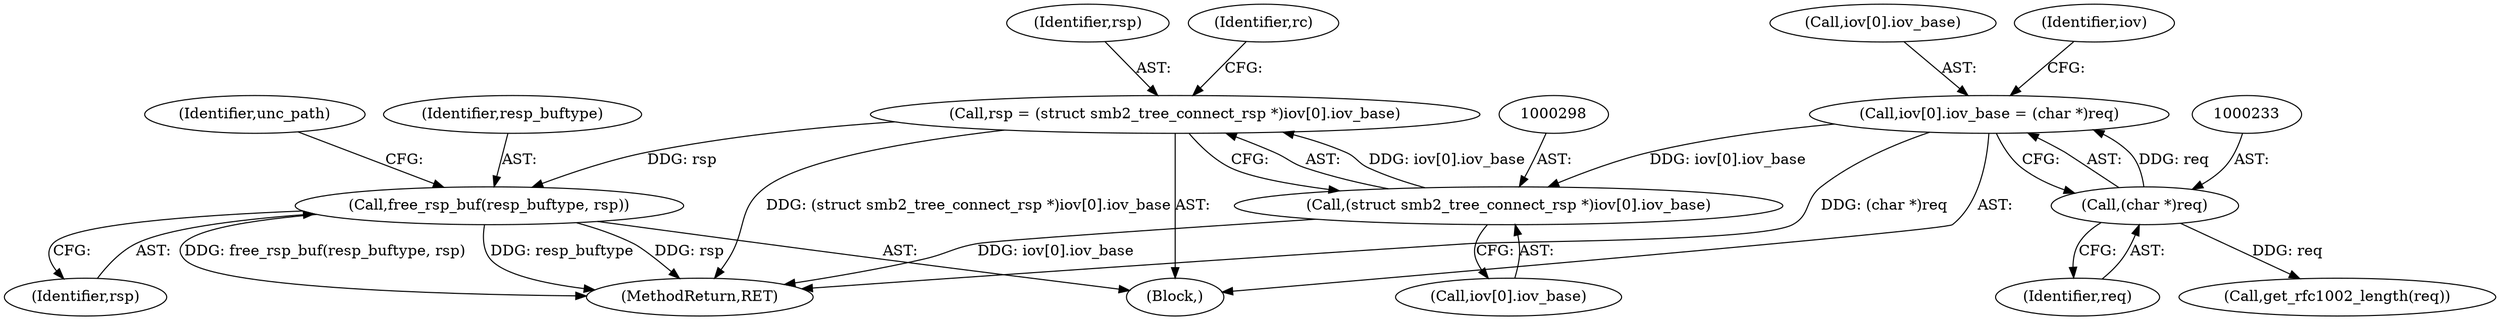 digraph "0_linux_18f39e7be0121317550d03e267e3ebd4dbfbb3ce@API" {
"1000476" [label="(Call,free_rsp_buf(resp_buftype, rsp))"];
"1000295" [label="(Call,rsp = (struct smb2_tree_connect_rsp *)iov[0].iov_base)"];
"1000297" [label="(Call,(struct smb2_tree_connect_rsp *)iov[0].iov_base)"];
"1000226" [label="(Call,iov[0].iov_base = (char *)req)"];
"1000232" [label="(Call,(char *)req)"];
"1000476" [label="(Call,free_rsp_buf(resp_buftype, rsp))"];
"1000114" [label="(Block,)"];
"1000295" [label="(Call,rsp = (struct smb2_tree_connect_rsp *)iov[0].iov_base)"];
"1000299" [label="(Call,iov[0].iov_base)"];
"1000297" [label="(Call,(struct smb2_tree_connect_rsp *)iov[0].iov_base)"];
"1000232" [label="(Call,(char *)req)"];
"1000226" [label="(Call,iov[0].iov_base = (char *)req)"];
"1000296" [label="(Identifier,rsp)"];
"1000227" [label="(Call,iov[0].iov_base)"];
"1000306" [label="(Identifier,rc)"];
"1000505" [label="(MethodReturn,RET)"];
"1000477" [label="(Identifier,resp_buftype)"];
"1000238" [label="(Identifier,iov)"];
"1000234" [label="(Identifier,req)"];
"1000480" [label="(Identifier,unc_path)"];
"1000242" [label="(Call,get_rfc1002_length(req))"];
"1000478" [label="(Identifier,rsp)"];
"1000476" -> "1000114"  [label="AST: "];
"1000476" -> "1000478"  [label="CFG: "];
"1000477" -> "1000476"  [label="AST: "];
"1000478" -> "1000476"  [label="AST: "];
"1000480" -> "1000476"  [label="CFG: "];
"1000476" -> "1000505"  [label="DDG: free_rsp_buf(resp_buftype, rsp)"];
"1000476" -> "1000505"  [label="DDG: resp_buftype"];
"1000476" -> "1000505"  [label="DDG: rsp"];
"1000295" -> "1000476"  [label="DDG: rsp"];
"1000295" -> "1000114"  [label="AST: "];
"1000295" -> "1000297"  [label="CFG: "];
"1000296" -> "1000295"  [label="AST: "];
"1000297" -> "1000295"  [label="AST: "];
"1000306" -> "1000295"  [label="CFG: "];
"1000295" -> "1000505"  [label="DDG: (struct smb2_tree_connect_rsp *)iov[0].iov_base"];
"1000297" -> "1000295"  [label="DDG: iov[0].iov_base"];
"1000297" -> "1000299"  [label="CFG: "];
"1000298" -> "1000297"  [label="AST: "];
"1000299" -> "1000297"  [label="AST: "];
"1000297" -> "1000505"  [label="DDG: iov[0].iov_base"];
"1000226" -> "1000297"  [label="DDG: iov[0].iov_base"];
"1000226" -> "1000114"  [label="AST: "];
"1000226" -> "1000232"  [label="CFG: "];
"1000227" -> "1000226"  [label="AST: "];
"1000232" -> "1000226"  [label="AST: "];
"1000238" -> "1000226"  [label="CFG: "];
"1000226" -> "1000505"  [label="DDG: (char *)req"];
"1000232" -> "1000226"  [label="DDG: req"];
"1000232" -> "1000234"  [label="CFG: "];
"1000233" -> "1000232"  [label="AST: "];
"1000234" -> "1000232"  [label="AST: "];
"1000232" -> "1000242"  [label="DDG: req"];
}

